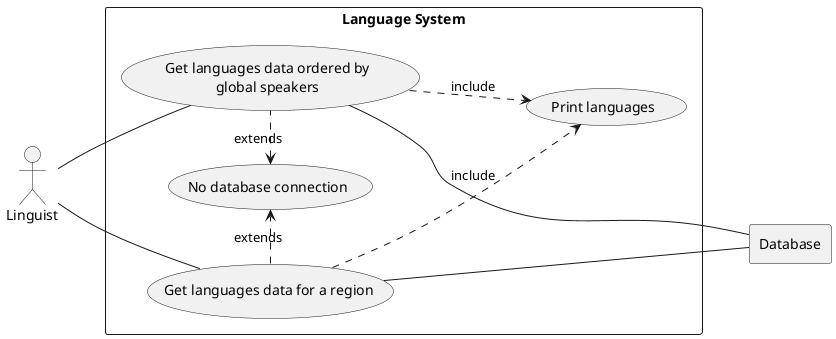@startuml
left to right direction

actor mem as "Linguist"

rectangle Database

rectangle "Language System" {
    usecase UC1 as "Get languages data ordered by
                    global speakers"
    usecase UC2 as "Get languages data for a region"

    usecase UCa as "Print languages"
    usecase UCb as "No database connection"

    mem -- UC1
    mem -- UC2
    UC1 --- Database
    UC1 ..> UCa : include
    UCb <. UC1 : extends

    UC2 --- Database
    UC2 .> UCa : include
    UC2 .> UCb : extends
}

@enduml
